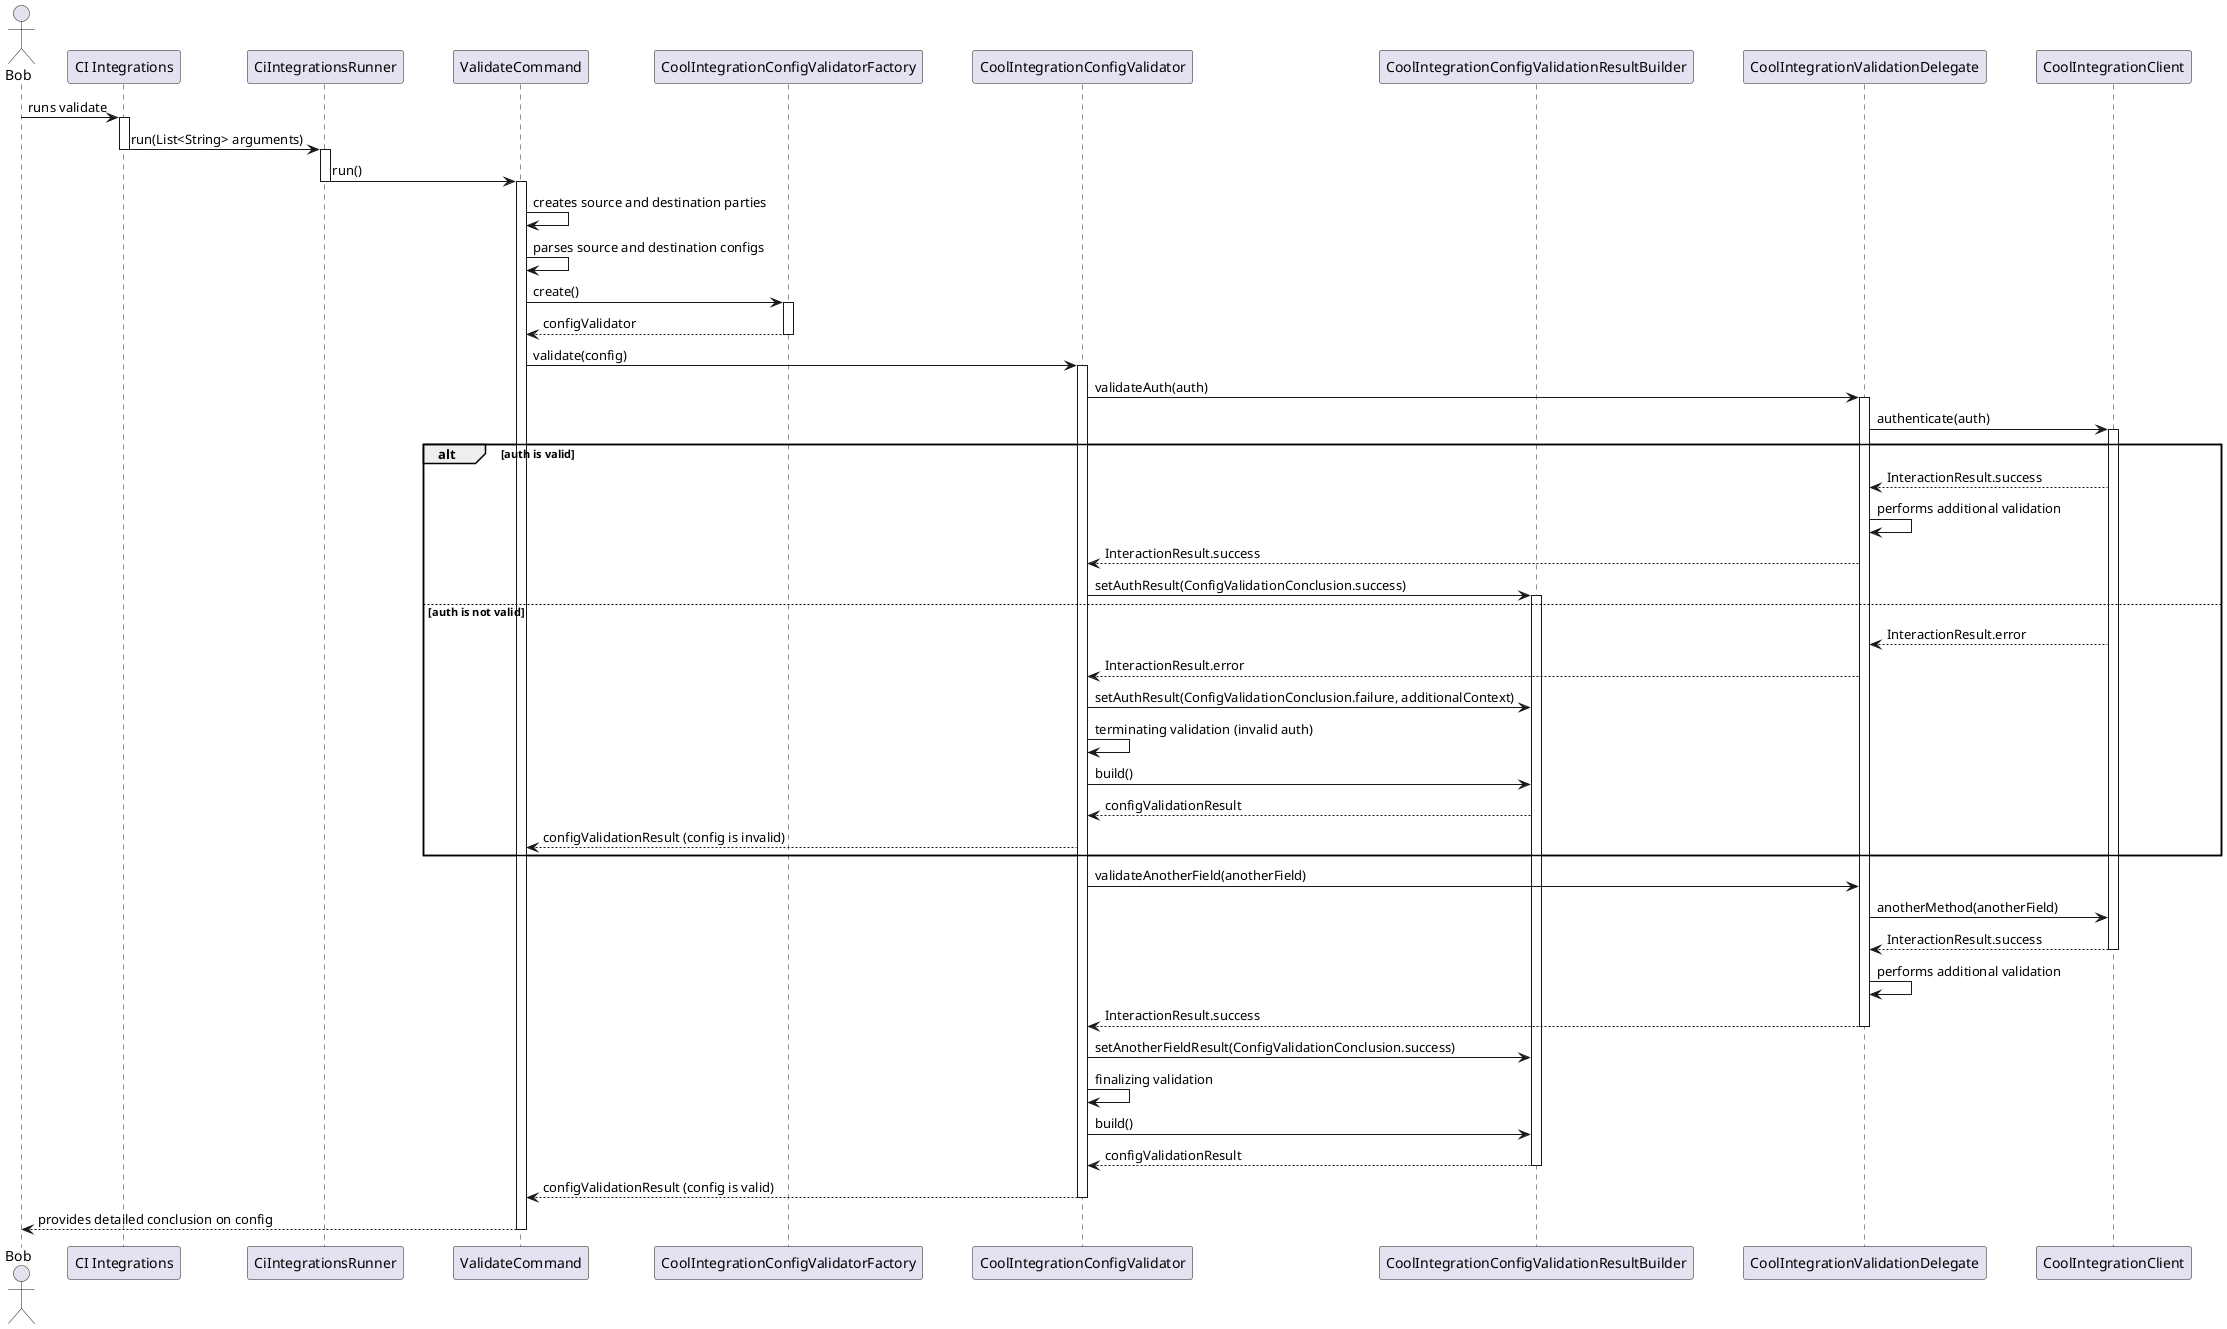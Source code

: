 @startuml ci_integrations_config_validator_sequence_diagram

skinparam ParticipantPadding 20
skinparam BoxPadding 10

actor Bob

participant "CI Integrations"
participant CiIntegrationsRunner
participant ValidateCommand
participant CoolIntegrationConfigValidatorFactory
participant CoolIntegrationConfigValidator
participant CoolIntegrationConfigValidationResultBuilder
participant CoolIntegrationValidationDelegate
participant CoolIntegrationClient

Bob -> "CI Integrations" : runs validate
activate "CI Integrations"

"CI Integrations" -> CiIntegrationsRunner: run(List<String> arguments)
deactivate "CI Integrations"
activate CiIntegrationsRunner

CiIntegrationsRunner -> ValidateCommand: run()
deactivate CiIntegrationsRunner
activate ValidateCommand

ValidateCommand -> ValidateCommand : creates source and destination parties
ValidateCommand -> ValidateCommand : parses source and destination configs

ValidateCommand -> CoolIntegrationConfigValidatorFactory : create()
activate CoolIntegrationConfigValidatorFactory

CoolIntegrationConfigValidatorFactory --> ValidateCommand : configValidator
deactivate CoolIntegrationConfigValidatorFactory

ValidateCommand -> CoolIntegrationConfigValidator : validate(config)
activate CoolIntegrationConfigValidator

CoolIntegrationConfigValidator -> CoolIntegrationValidationDelegate : validateAuth(auth)
activate CoolIntegrationValidationDelegate

CoolIntegrationValidationDelegate -> CoolIntegrationClient : authenticate(auth)
activate  CoolIntegrationClient

alt auth is valid

    CoolIntegrationClient --> CoolIntegrationValidationDelegate : InteractionResult.success
    CoolIntegrationValidationDelegate -> CoolIntegrationValidationDelegate : performs additional validation
    CoolIntegrationValidationDelegate --> CoolIntegrationConfigValidator : InteractionResult.success
    CoolIntegrationConfigValidator -> CoolIntegrationConfigValidationResultBuilder : setAuthResult(ConfigValidationConclusion.success)
    activate CoolIntegrationConfigValidationResultBuilder


else auth is not valid

    CoolIntegrationClient --> CoolIntegrationValidationDelegate : InteractionResult.error
    CoolIntegrationValidationDelegate --> CoolIntegrationConfigValidator : InteractionResult.error
    CoolIntegrationConfigValidator -> CoolIntegrationConfigValidationResultBuilder : setAuthResult(ConfigValidationConclusion.failure, additionalContext)
    CoolIntegrationConfigValidator -> CoolIntegrationConfigValidator : terminating validation (invalid auth)
    CoolIntegrationConfigValidator -> CoolIntegrationConfigValidationResultBuilder : build()
    CoolIntegrationConfigValidationResultBuilder --> CoolIntegrationConfigValidator : configValidationResult

    CoolIntegrationConfigValidator --> ValidateCommand : configValidationResult (config is invalid)

end


CoolIntegrationConfigValidator -> CoolIntegrationValidationDelegate : validateAnotherField(anotherField)
CoolIntegrationValidationDelegate -> CoolIntegrationClient : anotherMethod(anotherField)

CoolIntegrationClient --> CoolIntegrationValidationDelegate : InteractionResult.success
deactivate CoolIntegrationClient

CoolIntegrationValidationDelegate -> CoolIntegrationValidationDelegate : performs additional validation
CoolIntegrationValidationDelegate --> CoolIntegrationConfigValidator : InteractionResult.success
deactivate CoolIntegrationValidationDelegate

CoolIntegrationConfigValidator -> CoolIntegrationConfigValidationResultBuilder : setAnotherFieldResult(ConfigValidationConclusion.success)
CoolIntegrationConfigValidator -> CoolIntegrationConfigValidator : finalizing validation
CoolIntegrationConfigValidator -> CoolIntegrationConfigValidationResultBuilder : build()
CoolIntegrationConfigValidationResultBuilder --> CoolIntegrationConfigValidator : configValidationResult

deactivate CoolIntegrationConfigValidationResultBuilder

CoolIntegrationConfigValidator --> ValidateCommand : configValidationResult (config is valid)

deactivate CoolIntegrationConfigValidator

ValidateCommand --> Bob : provides detailed conclusion on config

deactivate ValidateCommand

@enduml
